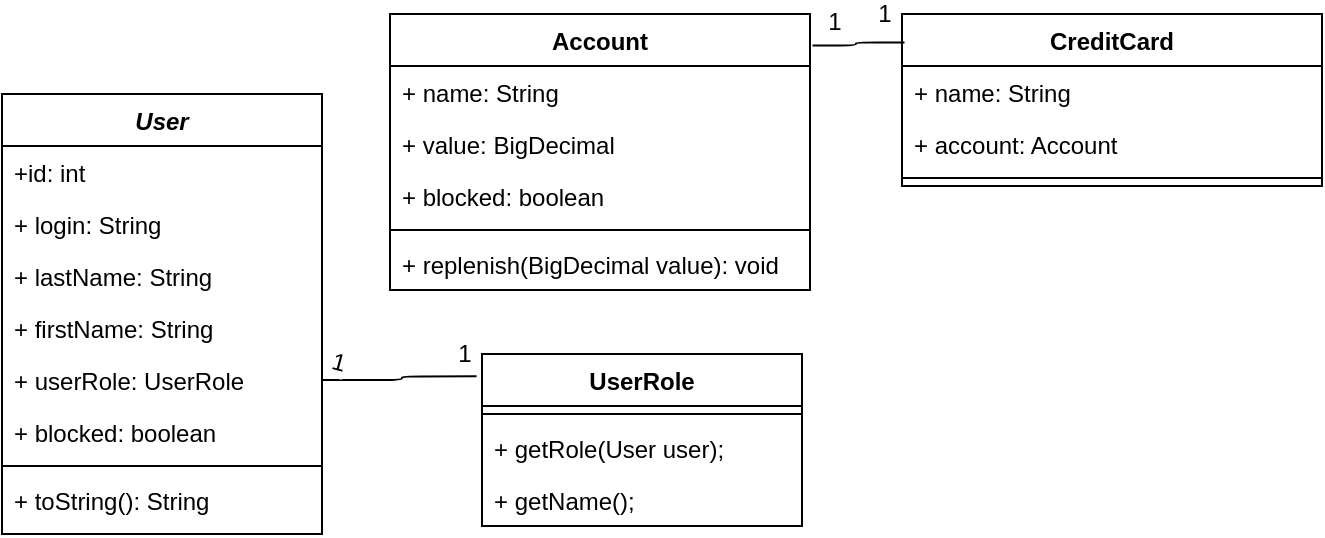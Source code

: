 <mxfile version="12.8.1" type="device"><diagram id="C5RBs43oDa-KdzZeNtuy" name="Page-1"><mxGraphModel dx="1038" dy="580" grid="1" gridSize="10" guides="1" tooltips="1" connect="1" arrows="1" fold="1" page="1" pageScale="1" pageWidth="827" pageHeight="1169" math="0" shadow="0"><root><mxCell id="WIyWlLk6GJQsqaUBKTNV-0"/><mxCell id="WIyWlLk6GJQsqaUBKTNV-1" parent="WIyWlLk6GJQsqaUBKTNV-0"/><mxCell id="zkfFHV4jXpPFQw0GAbJ--0" value="User" style="swimlane;fontStyle=3;align=center;verticalAlign=top;childLayout=stackLayout;horizontal=1;startSize=26;horizontalStack=0;resizeParent=1;resizeLast=0;collapsible=1;marginBottom=0;rounded=0;shadow=0;strokeWidth=1;" parent="WIyWlLk6GJQsqaUBKTNV-1" vertex="1"><mxGeometry x="220" y="120" width="160" height="220" as="geometry"><mxRectangle x="230" y="140" width="160" height="26" as="alternateBounds"/></mxGeometry></mxCell><mxCell id="zkfFHV4jXpPFQw0GAbJ--1" value="+id: int" style="text;align=left;verticalAlign=top;spacingLeft=4;spacingRight=4;overflow=hidden;rotatable=0;points=[[0,0.5],[1,0.5]];portConstraint=eastwest;" parent="zkfFHV4jXpPFQw0GAbJ--0" vertex="1"><mxGeometry y="26" width="160" height="26" as="geometry"/></mxCell><mxCell id="zkfFHV4jXpPFQw0GAbJ--2" value="+ login: String" style="text;align=left;verticalAlign=top;spacingLeft=4;spacingRight=4;overflow=hidden;rotatable=0;points=[[0,0.5],[1,0.5]];portConstraint=eastwest;rounded=0;shadow=0;html=0;" parent="zkfFHV4jXpPFQw0GAbJ--0" vertex="1"><mxGeometry y="52" width="160" height="26" as="geometry"/></mxCell><mxCell id="DV5TDiQMypt4WpyjOdqF-0" value="+ lastName: String" style="text;align=left;verticalAlign=top;spacingLeft=4;spacingRight=4;overflow=hidden;rotatable=0;points=[[0,0.5],[1,0.5]];portConstraint=eastwest;rounded=0;shadow=0;html=0;" vertex="1" parent="zkfFHV4jXpPFQw0GAbJ--0"><mxGeometry y="78" width="160" height="26" as="geometry"/></mxCell><mxCell id="zkfFHV4jXpPFQw0GAbJ--3" value="+ firstName: String" style="text;align=left;verticalAlign=top;spacingLeft=4;spacingRight=4;overflow=hidden;rotatable=0;points=[[0,0.5],[1,0.5]];portConstraint=eastwest;rounded=0;shadow=0;html=0;" parent="zkfFHV4jXpPFQw0GAbJ--0" vertex="1"><mxGeometry y="104" width="160" height="26" as="geometry"/></mxCell><mxCell id="DV5TDiQMypt4WpyjOdqF-1" value="+ userRole: UserRole" style="text;align=left;verticalAlign=top;spacingLeft=4;spacingRight=4;overflow=hidden;rotatable=0;points=[[0,0.5],[1,0.5]];portConstraint=eastwest;rounded=0;shadow=0;html=0;" vertex="1" parent="zkfFHV4jXpPFQw0GAbJ--0"><mxGeometry y="130" width="160" height="26" as="geometry"/></mxCell><mxCell id="DV5TDiQMypt4WpyjOdqF-2" value="+ blocked: boolean&#10;" style="text;align=left;verticalAlign=top;spacingLeft=4;spacingRight=4;overflow=hidden;rotatable=0;points=[[0,0.5],[1,0.5]];portConstraint=eastwest;rounded=0;shadow=0;html=0;" vertex="1" parent="zkfFHV4jXpPFQw0GAbJ--0"><mxGeometry y="156" width="160" height="26" as="geometry"/></mxCell><mxCell id="zkfFHV4jXpPFQw0GAbJ--4" value="" style="line;html=1;strokeWidth=1;align=left;verticalAlign=middle;spacingTop=-1;spacingLeft=3;spacingRight=3;rotatable=0;labelPosition=right;points=[];portConstraint=eastwest;" parent="zkfFHV4jXpPFQw0GAbJ--0" vertex="1"><mxGeometry y="182" width="160" height="8" as="geometry"/></mxCell><mxCell id="DV5TDiQMypt4WpyjOdqF-4" value="+ toString(): String&#10;" style="text;align=left;verticalAlign=top;spacingLeft=4;spacingRight=4;overflow=hidden;rotatable=0;points=[[0,0.5],[1,0.5]];portConstraint=eastwest;rounded=0;shadow=0;html=0;" vertex="1" parent="zkfFHV4jXpPFQw0GAbJ--0"><mxGeometry y="190" width="160" height="26" as="geometry"/></mxCell><mxCell id="DV5TDiQMypt4WpyjOdqF-6" value="UserRole" style="swimlane;fontStyle=1;align=center;verticalAlign=top;childLayout=stackLayout;horizontal=1;startSize=26;horizontalStack=0;resizeParent=1;resizeParentMax=0;resizeLast=0;collapsible=1;marginBottom=0;" vertex="1" parent="WIyWlLk6GJQsqaUBKTNV-1"><mxGeometry x="460" y="250" width="160" height="86" as="geometry"/></mxCell><mxCell id="DV5TDiQMypt4WpyjOdqF-8" value="" style="line;strokeWidth=1;fillColor=none;align=left;verticalAlign=middle;spacingTop=-1;spacingLeft=3;spacingRight=3;rotatable=0;labelPosition=right;points=[];portConstraint=eastwest;" vertex="1" parent="DV5TDiQMypt4WpyjOdqF-6"><mxGeometry y="26" width="160" height="8" as="geometry"/></mxCell><mxCell id="DV5TDiQMypt4WpyjOdqF-9" value="+ getRole(User user);" style="text;strokeColor=none;fillColor=none;align=left;verticalAlign=top;spacingLeft=4;spacingRight=4;overflow=hidden;rotatable=0;points=[[0,0.5],[1,0.5]];portConstraint=eastwest;" vertex="1" parent="DV5TDiQMypt4WpyjOdqF-6"><mxGeometry y="34" width="160" height="26" as="geometry"/></mxCell><mxCell id="DV5TDiQMypt4WpyjOdqF-11" value="+ getName();" style="text;strokeColor=none;fillColor=none;align=left;verticalAlign=top;spacingLeft=4;spacingRight=4;overflow=hidden;rotatable=0;points=[[0,0.5],[1,0.5]];portConstraint=eastwest;" vertex="1" parent="DV5TDiQMypt4WpyjOdqF-6"><mxGeometry y="60" width="160" height="26" as="geometry"/></mxCell><mxCell id="DV5TDiQMypt4WpyjOdqF-12" value="Account" style="swimlane;fontStyle=1;align=center;verticalAlign=top;childLayout=stackLayout;horizontal=1;startSize=26;horizontalStack=0;resizeParent=1;resizeParentMax=0;resizeLast=0;collapsible=1;marginBottom=0;" vertex="1" parent="WIyWlLk6GJQsqaUBKTNV-1"><mxGeometry x="414" y="80" width="210" height="138" as="geometry"/></mxCell><mxCell id="DV5TDiQMypt4WpyjOdqF-13" value="+ name: String" style="text;strokeColor=none;fillColor=none;align=left;verticalAlign=top;spacingLeft=4;spacingRight=4;overflow=hidden;rotatable=0;points=[[0,0.5],[1,0.5]];portConstraint=eastwest;" vertex="1" parent="DV5TDiQMypt4WpyjOdqF-12"><mxGeometry y="26" width="210" height="26" as="geometry"/></mxCell><mxCell id="DV5TDiQMypt4WpyjOdqF-16" value="+ value: BigDecimal" style="text;strokeColor=none;fillColor=none;align=left;verticalAlign=top;spacingLeft=4;spacingRight=4;overflow=hidden;rotatable=0;points=[[0,0.5],[1,0.5]];portConstraint=eastwest;" vertex="1" parent="DV5TDiQMypt4WpyjOdqF-12"><mxGeometry y="52" width="210" height="26" as="geometry"/></mxCell><mxCell id="DV5TDiQMypt4WpyjOdqF-17" value="+ blocked: boolean" style="text;strokeColor=none;fillColor=none;align=left;verticalAlign=top;spacingLeft=4;spacingRight=4;overflow=hidden;rotatable=0;points=[[0,0.5],[1,0.5]];portConstraint=eastwest;" vertex="1" parent="DV5TDiQMypt4WpyjOdqF-12"><mxGeometry y="78" width="210" height="26" as="geometry"/></mxCell><mxCell id="DV5TDiQMypt4WpyjOdqF-14" value="" style="line;strokeWidth=1;fillColor=none;align=left;verticalAlign=middle;spacingTop=-1;spacingLeft=3;spacingRight=3;rotatable=0;labelPosition=right;points=[];portConstraint=eastwest;" vertex="1" parent="DV5TDiQMypt4WpyjOdqF-12"><mxGeometry y="104" width="210" height="8" as="geometry"/></mxCell><mxCell id="DV5TDiQMypt4WpyjOdqF-15" value="+ replenish(BigDecimal value): void" style="text;strokeColor=none;fillColor=none;align=left;verticalAlign=top;spacingLeft=4;spacingRight=4;overflow=hidden;rotatable=0;points=[[0,0.5],[1,0.5]];portConstraint=eastwest;" vertex="1" parent="DV5TDiQMypt4WpyjOdqF-12"><mxGeometry y="112" width="210" height="26" as="geometry"/></mxCell><mxCell id="DV5TDiQMypt4WpyjOdqF-19" value="CreditCard" style="swimlane;fontStyle=1;align=center;verticalAlign=top;childLayout=stackLayout;horizontal=1;startSize=26;horizontalStack=0;resizeParent=1;resizeParentMax=0;resizeLast=0;collapsible=1;marginBottom=0;" vertex="1" parent="WIyWlLk6GJQsqaUBKTNV-1"><mxGeometry x="670" y="80" width="210" height="86" as="geometry"/></mxCell><mxCell id="DV5TDiQMypt4WpyjOdqF-20" value="+ name: String" style="text;strokeColor=none;fillColor=none;align=left;verticalAlign=top;spacingLeft=4;spacingRight=4;overflow=hidden;rotatable=0;points=[[0,0.5],[1,0.5]];portConstraint=eastwest;" vertex="1" parent="DV5TDiQMypt4WpyjOdqF-19"><mxGeometry y="26" width="210" height="26" as="geometry"/></mxCell><mxCell id="DV5TDiQMypt4WpyjOdqF-21" value="+ account: Account" style="text;strokeColor=none;fillColor=none;align=left;verticalAlign=top;spacingLeft=4;spacingRight=4;overflow=hidden;rotatable=0;points=[[0,0.5],[1,0.5]];portConstraint=eastwest;" vertex="1" parent="DV5TDiQMypt4WpyjOdqF-19"><mxGeometry y="52" width="210" height="26" as="geometry"/></mxCell><mxCell id="DV5TDiQMypt4WpyjOdqF-23" value="" style="line;strokeWidth=1;fillColor=none;align=left;verticalAlign=middle;spacingTop=-1;spacingLeft=3;spacingRight=3;rotatable=0;labelPosition=right;points=[];portConstraint=eastwest;" vertex="1" parent="DV5TDiQMypt4WpyjOdqF-19"><mxGeometry y="78" width="210" height="8" as="geometry"/></mxCell><mxCell id="DV5TDiQMypt4WpyjOdqF-25" value="" style="endArrow=none;html=1;edgeStyle=orthogonalEdgeStyle;exitX=1.006;exitY=0.114;exitDx=0;exitDy=0;exitPerimeter=0;entryX=0.006;entryY=0.165;entryDx=0;entryDy=0;entryPerimeter=0;" edge="1" parent="WIyWlLk6GJQsqaUBKTNV-1" source="DV5TDiQMypt4WpyjOdqF-12" target="DV5TDiQMypt4WpyjOdqF-19"><mxGeometry relative="1" as="geometry"><mxPoint x="720" y="240" as="sourcePoint"/><mxPoint x="880" y="240" as="targetPoint"/></mxGeometry></mxCell><mxCell id="DV5TDiQMypt4WpyjOdqF-28" value="1" style="text;html=1;align=center;verticalAlign=middle;resizable=0;points=[];labelBackgroundColor=#ffffff;" vertex="1" connectable="0" parent="DV5TDiQMypt4WpyjOdqF-25"><mxGeometry x="0.196" y="-2" relative="1" as="geometry"><mxPoint x="8.24" y="-16.2" as="offset"/></mxGeometry></mxCell><mxCell id="DV5TDiQMypt4WpyjOdqF-29" value="1" style="text;html=1;align=center;verticalAlign=middle;resizable=0;points=[];labelBackgroundColor=#ffffff;rotation=0;" vertex="1" connectable="0" parent="WIyWlLk6GJQsqaUBKTNV-1"><mxGeometry x="620.0" y="99.998" as="geometry"><mxPoint x="16.24" y="-16.2" as="offset"/></mxGeometry></mxCell><mxCell id="DV5TDiQMypt4WpyjOdqF-30" value="" style="endArrow=none;html=1;edgeStyle=orthogonalEdgeStyle;exitX=1;exitY=0.5;exitDx=0;exitDy=0;entryX=-0.017;entryY=0.13;entryDx=0;entryDy=0;entryPerimeter=0;" edge="1" parent="WIyWlLk6GJQsqaUBKTNV-1" source="DV5TDiQMypt4WpyjOdqF-1" target="DV5TDiQMypt4WpyjOdqF-6"><mxGeometry relative="1" as="geometry"><mxPoint x="635.26" y="105.732" as="sourcePoint"/><mxPoint x="450" y="263" as="targetPoint"/></mxGeometry></mxCell><mxCell id="DV5TDiQMypt4WpyjOdqF-31" value="1" style="text;html=1;align=center;verticalAlign=middle;resizable=0;points=[];labelBackgroundColor=#ffffff;" vertex="1" connectable="0" parent="DV5TDiQMypt4WpyjOdqF-30"><mxGeometry x="0.196" y="-2" relative="1" as="geometry"><mxPoint x="24.8" y="-13.2" as="offset"/></mxGeometry></mxCell><mxCell id="DV5TDiQMypt4WpyjOdqF-32" value="1" style="text;html=1;align=center;verticalAlign=middle;resizable=0;points=[];labelBackgroundColor=#ffffff;rotation=15;" vertex="1" connectable="0" parent="WIyWlLk6GJQsqaUBKTNV-1"><mxGeometry x="360.001" y="259.997" as="geometry"><mxPoint x="24.8" y="-13.2" as="offset"/></mxGeometry></mxCell></root></mxGraphModel></diagram></mxfile>